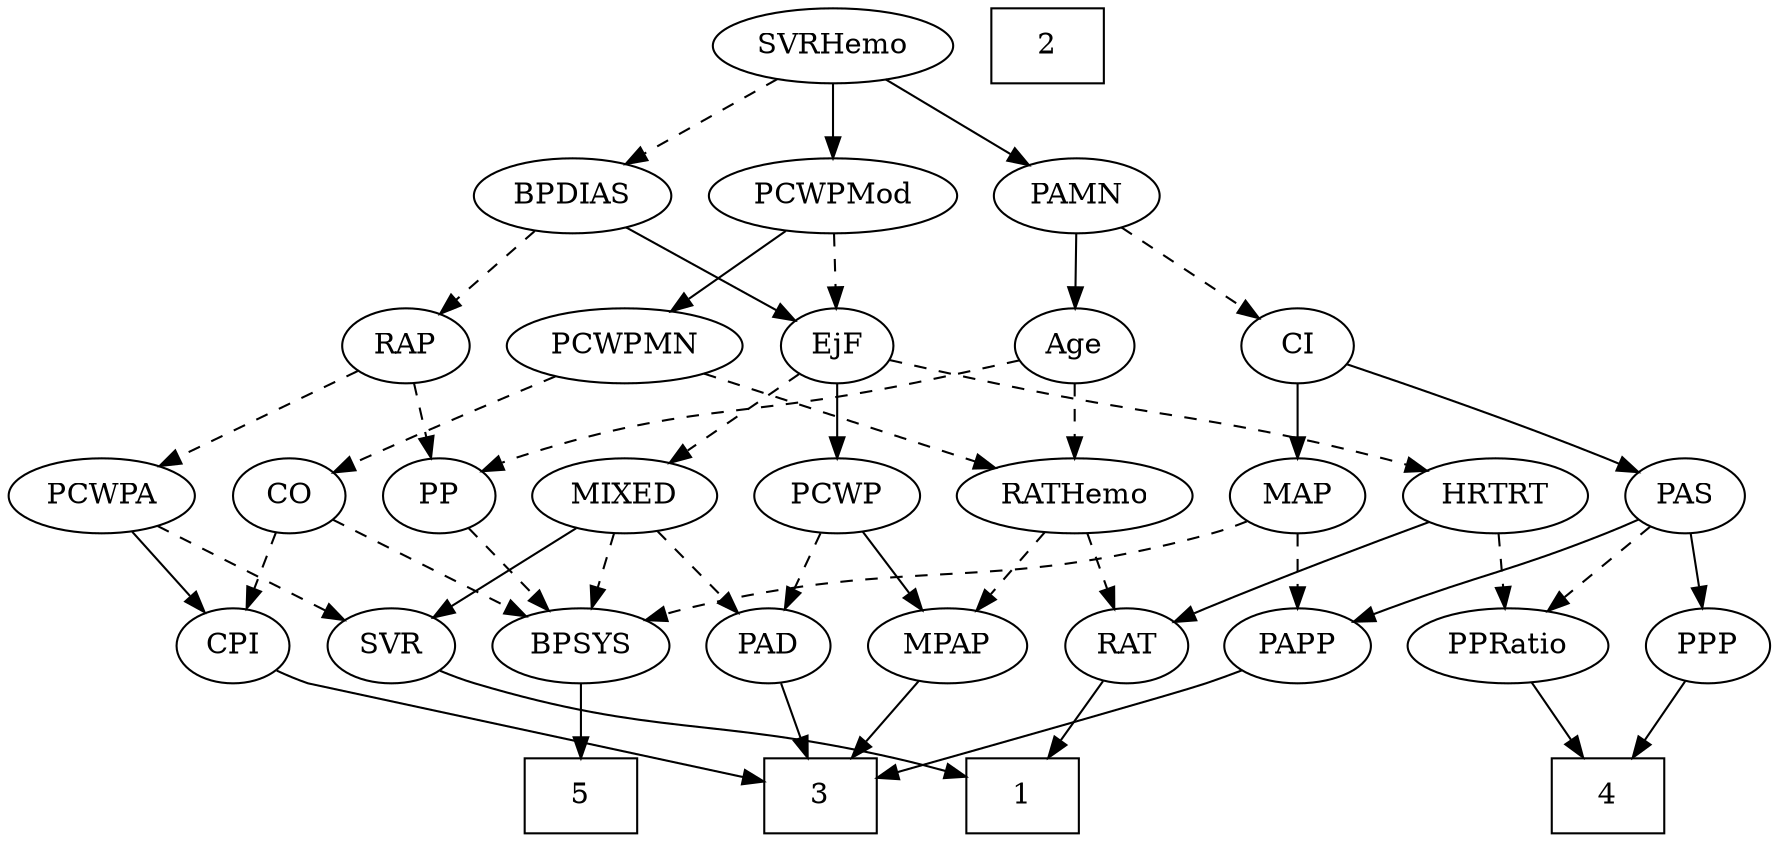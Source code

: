strict digraph {
	graph [bb="0,0,779.6,396"];
	node [label="\N"];
	1	[height=0.5,
		pos="667,18",
		shape=box,
		width=0.75];
	2	[height=0.5,
		pos="521,378",
		shape=box,
		width=0.75];
	3	[height=0.5,
		pos="517,18",
		shape=box,
		width=0.75];
	4	[height=0.5,
		pos="110,18",
		shape=box,
		width=0.75];
	5	[height=0.5,
		pos="387,18",
		shape=box,
		width=0.75];
	Age	[height=0.5,
		pos="306,234",
		width=0.75];
	RATHemo	[height=0.5,
		pos="299,162",
		width=1.3721];
	Age -> RATHemo	[pos="e,300.71,180.1 304.27,215.7 303.5,207.98 302.57,198.71 301.71,190.11",
		style=dashed];
	PP	[height=0.5,
		pos="393,162",
		width=0.75];
	Age -> PP	[pos="e,376.28,176.46 322.77,219.5 335.65,209.14 353.63,194.67 368.18,182.97",
		style=dashed];
	EjF	[height=0.5,
		pos="530,234",
		width=0.75];
	MIXED	[height=0.5,
		pos="638,162",
		width=1.1193];
	EjF -> MIXED	[pos="e,616.06,177.22 548.81,220.81 564.99,210.32 588.62,195.01 607.49,182.77",
		style=dashed];
	PCWP	[height=0.5,
		pos="545,162",
		width=0.97491];
	EjF -> PCWP	[pos="e,541.3,180.28 533.63,216.05 535.3,208.26 537.32,198.82 539.2,190.08",
		style=solid];
	HRTRT	[height=0.5,
		pos="192,162",
		width=1.1013];
	EjF -> HRTRT	[pos="e,221.27,174.16 507.87,223.56 500.68,220.79 492.6,217.97 485,216 378.89,188.47 347.47,206.08 241,180 237.66,179.18 234.23,178.23 \
230.81,177.2",
		style=dashed];
	RAP	[height=0.5,
		pos="603,234",
		width=0.77632];
	PCWPA	[height=0.5,
		pos="738,162",
		width=1.1555];
	RAP -> PCWPA	[pos="e,712.45,176.25 624.09,222.06 645.27,211.08 678.25,193.98 703.28,181",
		style=dashed];
	RAP -> PP	[pos="e,414.04,173.73 581.35,222.29 576.37,220.05 571.06,217.81 566,216 506.73,194.78 488.16,201.53 429,180 427.15,179.33 425.26,178.59 \
423.38,177.82",
		style=dashed];
	BPSYS	[height=0.5,
		pos="387,90",
		width=1.0471];
	MIXED -> BPSYS	[pos="e,415.65,101.98 607.84,149.98 601.65,147.87 595.14,145.77 589,144 521.05,124.38 501.82,128.06 434,108 431.1,107.14 428.11,106.2 \
425.13,105.22",
		style=dashed];
	PAD	[height=0.5,
		pos="632,90",
		width=0.79437];
	MIXED -> PAD	[pos="e,633.47,108.1 636.52,143.7 635.86,135.98 635.06,126.71 634.32,118.11",
		style=dashed];
	SVR	[height=0.5,
		pos="707,90",
		width=0.77632];
	MIXED -> SVR	[pos="e,692.35,105.86 653.66,145.12 663,135.64 675,123.46 685.25,113.06",
		style=solid];
	MPAP	[height=0.5,
		pos="478,90",
		width=0.97491];
	MPAP -> 3	[pos="e,507.28,36.447 487.24,72.411 491.77,64.285 497.33,54.307 502.41,45.184",
		style=solid];
	BPSYS -> 5	[pos="e,387,36.104 387,71.697 387,63.983 387,54.712 387,46.112",
		style=solid];
	PAD -> 3	[pos="e,544.25,35.588 612.23,76.967 595.97,67.068 572.5,52.782 552.93,40.87",
		style=solid];
	CO	[height=0.5,
		pos="465,162",
		width=0.75];
	CO -> BPSYS	[pos="e,404,106.26 449.59,147.17 438.81,137.5 424.18,124.36 411.77,113.23",
		style=dashed];
	CPI	[height=0.5,
		pos="558,90",
		width=0.75];
	CO -> CPI	[pos="e,540.59,104.11 482.49,147.83 496.52,137.27 516.42,122.3 532.26,110.37",
		style=dashed];
	PAS	[height=0.5,
		pos="28,162",
		width=0.75];
	PPP	[height=0.5,
		pos="27,90",
		width=0.75];
	PAS -> PPP	[pos="e,27.244,108.1 27.753,143.7 27.643,135.98 27.51,126.71 27.387,118.11",
		style=solid];
	PPRatio	[height=0.5,
		pos="193,90",
		width=1.1013];
	PAS -> PPRatio	[pos="e,164.13,102.37 49.237,150.75 54.069,148.48 59.194,146.12 64,144 94.25,130.65 128.93,116.47 154.71,106.13",
		style=dashed];
	PAPP	[height=0.5,
		pos="104,90",
		width=0.88464];
	PAS -> PAPP	[pos="e,88.12,105.63 43.38,146.83 54.054,137 68.472,123.72 80.568,112.58",
		style=solid];
	PAMN	[height=0.5,
		pos="306,306",
		width=1.011];
	PAMN -> Age	[pos="e,306,252.1 306,287.7 306,279.98 306,270.71 306,262.11",
		style=solid];
	CI	[height=0.5,
		pos="104,234",
		width=0.75];
	PAMN -> CI	[pos="e,127.54,243.16 277.06,294.97 240.11,282.17 176.3,260.05 137.35,246.56",
		style=dashed];
	RATHemo -> MPAP	[pos="e,450.8,101.64 331.42,148.32 362.37,136.22 408.95,118 441.26,105.37",
		style=dashed];
	RAT	[height=0.5,
		pos="299,90",
		width=0.75827];
	RATHemo -> RAT	[pos="e,299,108.1 299,143.7 299,135.98 299,126.71 299,118.11",
		style=dashed];
	CPI -> 3	[pos="e,527.03,36.124 548.49,72.765 543.66,64.525 537.69,54.317 532.24,45.016",
		style=solid];
	RAT -> 1	[pos="e,639.86,23.029 320.79,78.863 326.91,76.324 333.63,73.811 340,72 367.53,64.177 549.96,36.474 629.75,24.538",
		style=solid];
	SVR -> 1	[pos="e,676.79,36.124 697.72,72.765 693.01,64.525 687.18,54.317 681.87,45.016",
		style=solid];
	PCWPMod	[height=0.5,
		pos="426,306",
		width=1.4443];
	PCWPMod -> EjF	[pos="e,511.73,247.3 448.82,289.64 464.91,278.81 486.51,264.27 503.39,252.91",
		style=dashed];
	PCWPMN	[height=0.5,
		pos="426,234",
		width=1.3902];
	PCWPMod -> PCWPMN	[pos="e,426,252.1 426,287.7 426,279.98 426,270.71 426,262.11",
		style=solid];
	PCWPA -> CPI	[pos="e,579.18,101.38 706.23,150.21 676.84,140.02 632.08,123.96 594,108 592.18,107.24 590.32,106.44 588.46,105.61",
		style=solid];
	PCWPA -> SVR	[pos="e,714.44,107.79 730.5,144.05 726.92,135.97 722.55,126.12 718.56,117.11",
		style=dashed];
	PCWPMN -> CO	[pos="e,455.91,179.31 435.44,216.05 440.11,207.68 445.83,197.4 451,188.13",
		style=dashed];
	PCWPMN -> RATHemo	[pos="e,325.28,177.49 399.69,218.5 380.7,208.03 354.86,193.79 334.12,182.36",
		style=dashed];
	SVRHemo	[height=0.5,
		pos="426,378",
		width=1.3902];
	SVRHemo -> PAMN	[pos="e,328.69,320.24 400.84,362.33 382.37,351.55 357.15,336.84 337.36,325.29",
		style=solid];
	SVRHemo -> PCWPMod	[pos="e,426,324.1 426,359.7 426,351.98 426,342.71 426,334.11",
		style=solid];
	BPDIAS	[height=0.5,
		pos="538,306",
		width=1.1735];
	SVRHemo -> BPDIAS	[pos="e,515.05,321.35 449.75,362.15 466.16,351.9 488.16,338.15 506.09,326.94",
		style=dashed];
	BPDIAS -> EjF	[pos="e,531.95,252.1 536.02,287.7 535.14,279.98 534.08,270.71 533.1,262.11",
		style=solid];
	BPDIAS -> RAP	[pos="e,589.2,249.86 552.75,289.12 561.47,279.73 572.64,267.7 582.23,257.36",
		style=dashed];
	MAP	[height=0.5,
		pos="104,162",
		width=0.84854];
	MAP -> BPSYS	[pos="e,357.5,101.38 127.19,149.88 132.31,147.7 137.78,145.61 143,144 225.99,118.49 250.89,129.54 335,108 339.14,106.94 343.43,105.73 \
347.69,104.45",
		style=dashed];
	MAP -> PAPP	[pos="e,104,108.1 104,143.7 104,135.98 104,126.71 104,118.11",
		style=dashed];
	PP -> BPSYS	[pos="e,388.47,108.1 391.52,143.7 390.86,135.98 390.06,126.71 389.32,118.11",
		style=dashed];
	PPP -> 4	[pos="e,89.82,36.019 43.398,75.17 54.431,65.865 69.255,53.363 82.117,42.516",
		style=solid];
	PPRatio -> 4	[pos="e,130.31,36.127 174.99,73.811 164.2,64.707 150.24,52.937 138.03,42.639",
		style=solid];
	PCWP -> MPAP	[pos="e,492.83,106.49 530.13,145.46 521.28,136.22 509.89,124.32 500.02,114",
		style=solid];
	PCWP -> PAD	[pos="e,614.88,104.77 563.03,146.5 575.76,136.25 592.98,122.39 607.04,111.09",
		style=dashed];
	CI -> PAS	[pos="e,43.357,177.14 88.62,218.83 77.804,208.87 63.143,195.37 50.949,184.14",
		style=solid];
	CI -> MAP	[pos="e,104,180.1 104,215.7 104,207.98 104,198.71 104,190.11",
		style=solid];
	PAPP -> 3	[pos="e,489.91,24.274 127.73,77.658 133,75.501 138.61,73.463 144,72 264.66,39.242 299.44,55.131 423,36 441.73,33.1 462.47,29.401 479.69,\
26.195",
		style=solid];
	HRTRT -> RAT	[pos="e,280.24,103.27 213.65,146.83 230.45,135.85 253.82,120.56 271.86,108.75",
		style=solid];
	HRTRT -> PPRatio	[pos="e,192.76,108.1 192.25,143.7 192.36,135.98 192.49,126.71 192.61,118.11",
		style=dashed];
}
